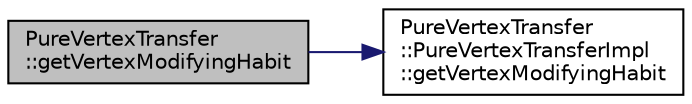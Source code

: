 digraph "PureVertexTransfer::getVertexModifyingHabit"
{
 // LATEX_PDF_SIZE
  edge [fontname="Helvetica",fontsize="10",labelfontname="Helvetica",labelfontsize="10"];
  node [fontname="Helvetica",fontsize="10",shape=record];
  rankdir="LR";
  Node1 [label="PureVertexTransfer\l::getVertexModifyingHabit",height=0.2,width=0.4,color="black", fillcolor="grey75", style="filled", fontcolor="black",tooltip="Gets vertex modifying habit."];
  Node1 -> Node2 [color="midnightblue",fontsize="10",style="solid",fontname="Helvetica"];
  Node2 [label="PureVertexTransfer\l::PureVertexTransferImpl\l::getVertexModifyingHabit",height=0.2,width=0.4,color="black", fillcolor="white", style="filled",URL="$class_pure_vertex_transfer_1_1_pure_vertex_transfer_impl.html#a878e5f2e63a4e7390f56658720822338",tooltip=" "];
}
